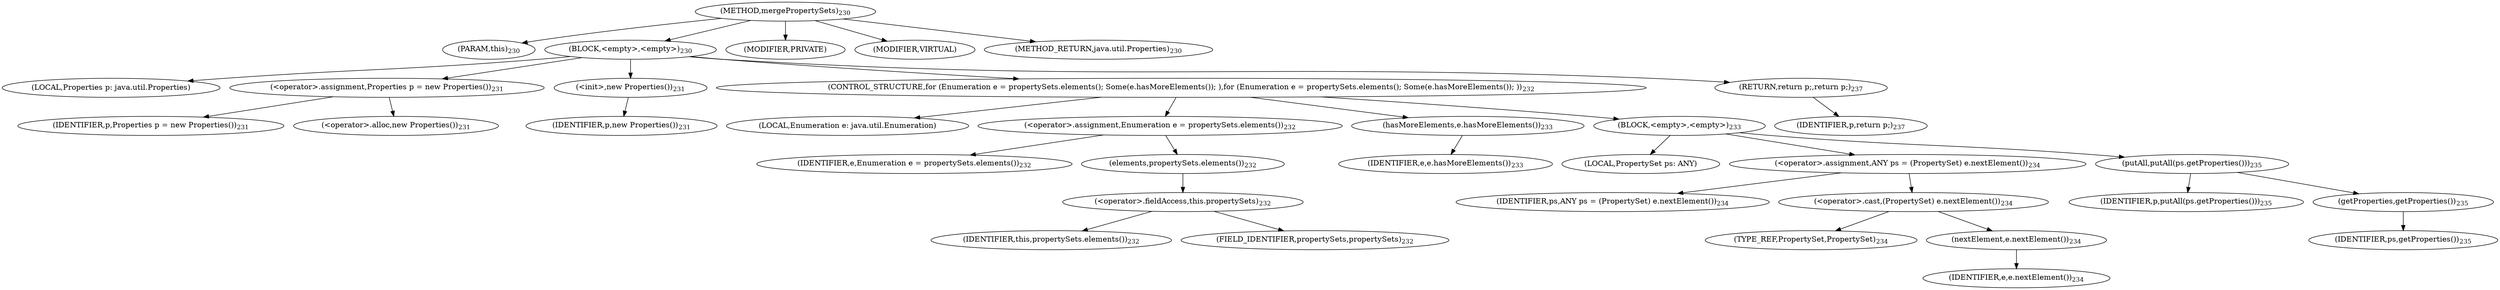 digraph "mergePropertySets" {  
"422" [label = <(METHOD,mergePropertySets)<SUB>230</SUB>> ]
"423" [label = <(PARAM,this)<SUB>230</SUB>> ]
"424" [label = <(BLOCK,&lt;empty&gt;,&lt;empty&gt;)<SUB>230</SUB>> ]
"16" [label = <(LOCAL,Properties p: java.util.Properties)> ]
"425" [label = <(&lt;operator&gt;.assignment,Properties p = new Properties())<SUB>231</SUB>> ]
"426" [label = <(IDENTIFIER,p,Properties p = new Properties())<SUB>231</SUB>> ]
"427" [label = <(&lt;operator&gt;.alloc,new Properties())<SUB>231</SUB>> ]
"428" [label = <(&lt;init&gt;,new Properties())<SUB>231</SUB>> ]
"15" [label = <(IDENTIFIER,p,new Properties())<SUB>231</SUB>> ]
"429" [label = <(CONTROL_STRUCTURE,for (Enumeration e = propertySets.elements(); Some(e.hasMoreElements()); ),for (Enumeration e = propertySets.elements(); Some(e.hasMoreElements()); ))<SUB>232</SUB>> ]
"430" [label = <(LOCAL,Enumeration e: java.util.Enumeration)> ]
"431" [label = <(&lt;operator&gt;.assignment,Enumeration e = propertySets.elements())<SUB>232</SUB>> ]
"432" [label = <(IDENTIFIER,e,Enumeration e = propertySets.elements())<SUB>232</SUB>> ]
"433" [label = <(elements,propertySets.elements())<SUB>232</SUB>> ]
"434" [label = <(&lt;operator&gt;.fieldAccess,this.propertySets)<SUB>232</SUB>> ]
"435" [label = <(IDENTIFIER,this,propertySets.elements())<SUB>232</SUB>> ]
"436" [label = <(FIELD_IDENTIFIER,propertySets,propertySets)<SUB>232</SUB>> ]
"437" [label = <(hasMoreElements,e.hasMoreElements())<SUB>233</SUB>> ]
"438" [label = <(IDENTIFIER,e,e.hasMoreElements())<SUB>233</SUB>> ]
"439" [label = <(BLOCK,&lt;empty&gt;,&lt;empty&gt;)<SUB>233</SUB>> ]
"440" [label = <(LOCAL,PropertySet ps: ANY)> ]
"441" [label = <(&lt;operator&gt;.assignment,ANY ps = (PropertySet) e.nextElement())<SUB>234</SUB>> ]
"442" [label = <(IDENTIFIER,ps,ANY ps = (PropertySet) e.nextElement())<SUB>234</SUB>> ]
"443" [label = <(&lt;operator&gt;.cast,(PropertySet) e.nextElement())<SUB>234</SUB>> ]
"444" [label = <(TYPE_REF,PropertySet,PropertySet)<SUB>234</SUB>> ]
"445" [label = <(nextElement,e.nextElement())<SUB>234</SUB>> ]
"446" [label = <(IDENTIFIER,e,e.nextElement())<SUB>234</SUB>> ]
"447" [label = <(putAll,putAll(ps.getProperties()))<SUB>235</SUB>> ]
"448" [label = <(IDENTIFIER,p,putAll(ps.getProperties()))<SUB>235</SUB>> ]
"449" [label = <(getProperties,getProperties())<SUB>235</SUB>> ]
"450" [label = <(IDENTIFIER,ps,getProperties())<SUB>235</SUB>> ]
"451" [label = <(RETURN,return p;,return p;)<SUB>237</SUB>> ]
"452" [label = <(IDENTIFIER,p,return p;)<SUB>237</SUB>> ]
"453" [label = <(MODIFIER,PRIVATE)> ]
"454" [label = <(MODIFIER,VIRTUAL)> ]
"455" [label = <(METHOD_RETURN,java.util.Properties)<SUB>230</SUB>> ]
  "422" -> "423" 
  "422" -> "424" 
  "422" -> "453" 
  "422" -> "454" 
  "422" -> "455" 
  "424" -> "16" 
  "424" -> "425" 
  "424" -> "428" 
  "424" -> "429" 
  "424" -> "451" 
  "425" -> "426" 
  "425" -> "427" 
  "428" -> "15" 
  "429" -> "430" 
  "429" -> "431" 
  "429" -> "437" 
  "429" -> "439" 
  "431" -> "432" 
  "431" -> "433" 
  "433" -> "434" 
  "434" -> "435" 
  "434" -> "436" 
  "437" -> "438" 
  "439" -> "440" 
  "439" -> "441" 
  "439" -> "447" 
  "441" -> "442" 
  "441" -> "443" 
  "443" -> "444" 
  "443" -> "445" 
  "445" -> "446" 
  "447" -> "448" 
  "447" -> "449" 
  "449" -> "450" 
  "451" -> "452" 
}
